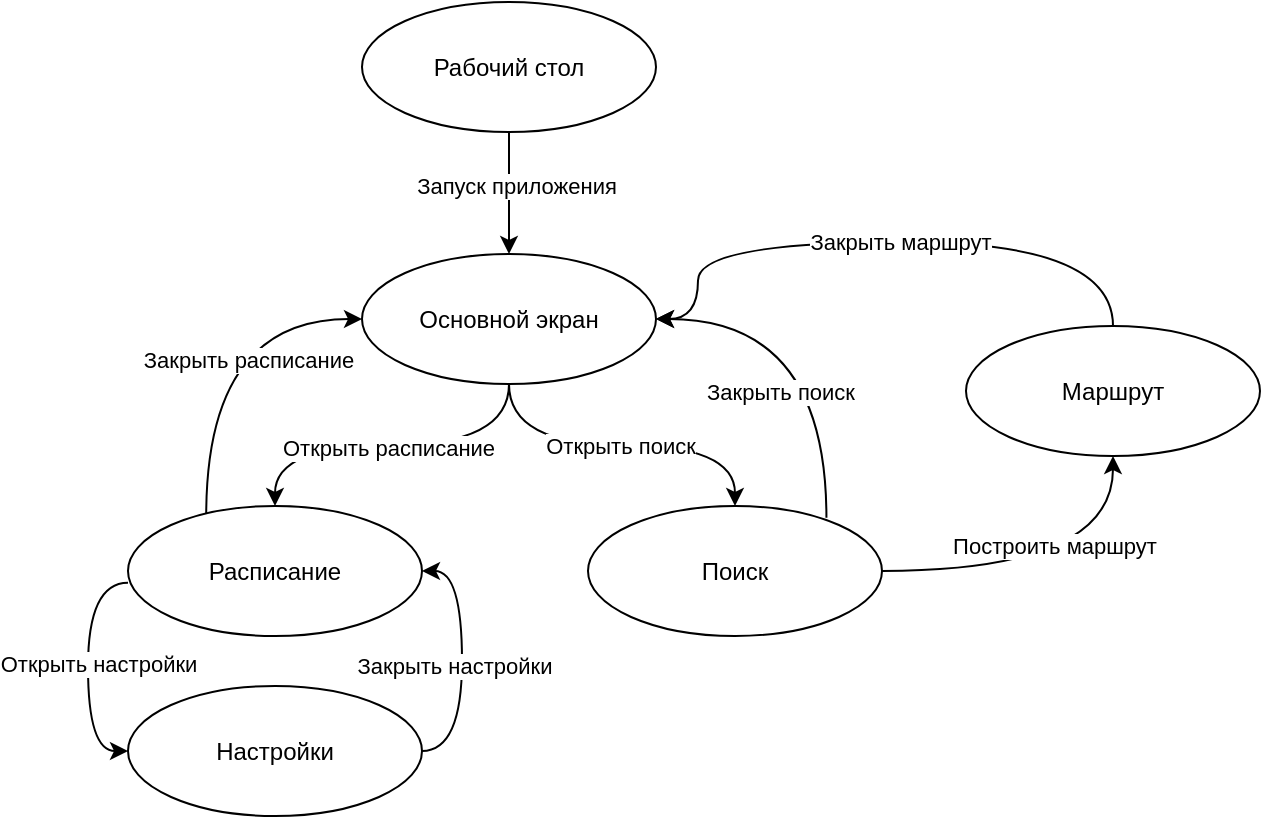 <mxfile version="15.7.0" type="github"><diagram id="KeS_OjqeaENXUbARjMIz" name="Page-1"><mxGraphModel dx="1128" dy="751" grid="0" gridSize="10" guides="1" tooltips="1" connect="1" arrows="1" fold="1" page="0" pageScale="1" pageWidth="827" pageHeight="1169" math="0" shadow="0"><root><mxCell id="0"/><mxCell id="1" parent="0"/><mxCell id="-5Zmq2Uk0vWtne-exld7-2" style="edgeStyle=orthogonalEdgeStyle;rounded=0;orthogonalLoop=1;jettySize=auto;html=1;entryX=0.5;entryY=0;entryDx=0;entryDy=0;" edge="1" parent="1" source="-5Zmq2Uk0vWtne-exld7-1" target="-5Zmq2Uk0vWtne-exld7-3"><mxGeometry relative="1" as="geometry"><mxPoint x="267.5" y="360.667" as="targetPoint"/></mxGeometry></mxCell><mxCell id="-5Zmq2Uk0vWtne-exld7-4" value="Запуск приложения" style="edgeLabel;html=1;align=center;verticalAlign=middle;resizable=0;points=[];" vertex="1" connectable="0" parent="-5Zmq2Uk0vWtne-exld7-2"><mxGeometry x="-0.125" y="-1" relative="1" as="geometry"><mxPoint x="4" as="offset"/></mxGeometry></mxCell><mxCell id="-5Zmq2Uk0vWtne-exld7-1" value="Рабочий стол" style="ellipse;whiteSpace=wrap;html=1;" vertex="1" parent="1"><mxGeometry x="194" y="232" width="147" height="65" as="geometry"/></mxCell><mxCell id="-5Zmq2Uk0vWtne-exld7-5" style="rounded=0;orthogonalLoop=1;jettySize=auto;html=1;entryX=0.5;entryY=0;entryDx=0;entryDy=0;edgeStyle=orthogonalEdgeStyle;curved=1;exitX=0.5;exitY=1;exitDx=0;exitDy=0;" edge="1" parent="1" source="-5Zmq2Uk0vWtne-exld7-3" target="-5Zmq2Uk0vWtne-exld7-6"><mxGeometry relative="1" as="geometry"><mxPoint x="153" y="447" as="targetPoint"/></mxGeometry></mxCell><mxCell id="-5Zmq2Uk0vWtne-exld7-9" value="Открыть расписание" style="edgeLabel;html=1;align=center;verticalAlign=middle;resizable=0;points=[];" vertex="1" connectable="0" parent="-5Zmq2Uk0vWtne-exld7-5"><mxGeometry x="0.231" y="1" relative="1" as="geometry"><mxPoint x="18" as="offset"/></mxGeometry></mxCell><mxCell id="-5Zmq2Uk0vWtne-exld7-14" style="edgeStyle=orthogonalEdgeStyle;curved=1;rounded=0;orthogonalLoop=1;jettySize=auto;html=1;entryX=0.5;entryY=0;entryDx=0;entryDy=0;" edge="1" parent="1" source="-5Zmq2Uk0vWtne-exld7-3" target="-5Zmq2Uk0vWtne-exld7-7"><mxGeometry relative="1" as="geometry"/></mxCell><mxCell id="-5Zmq2Uk0vWtne-exld7-15" value="Открыть поиск" style="edgeLabel;html=1;align=center;verticalAlign=middle;resizable=0;points=[];" vertex="1" connectable="0" parent="-5Zmq2Uk0vWtne-exld7-14"><mxGeometry x="-0.091" y="-14" relative="1" as="geometry"><mxPoint x="7" y="-14" as="offset"/></mxGeometry></mxCell><mxCell id="-5Zmq2Uk0vWtne-exld7-3" value="Основной экран" style="ellipse;whiteSpace=wrap;html=1;" vertex="1" parent="1"><mxGeometry x="194" y="358" width="147" height="65" as="geometry"/></mxCell><mxCell id="-5Zmq2Uk0vWtne-exld7-12" style="edgeStyle=orthogonalEdgeStyle;curved=1;rounded=0;orthogonalLoop=1;jettySize=auto;html=1;entryX=0;entryY=0.5;entryDx=0;entryDy=0;exitX=0.266;exitY=0.077;exitDx=0;exitDy=0;exitPerimeter=0;" edge="1" parent="1" source="-5Zmq2Uk0vWtne-exld7-6" target="-5Zmq2Uk0vWtne-exld7-3"><mxGeometry relative="1" as="geometry"/></mxCell><mxCell id="-5Zmq2Uk0vWtne-exld7-13" value="Закрыть расписание" style="edgeLabel;html=1;align=center;verticalAlign=middle;resizable=0;points=[];" vertex="1" connectable="0" parent="-5Zmq2Uk0vWtne-exld7-12"><mxGeometry x="0.199" y="2" relative="1" as="geometry"><mxPoint x="13" y="22" as="offset"/></mxGeometry></mxCell><mxCell id="-5Zmq2Uk0vWtne-exld7-27" style="edgeStyle=orthogonalEdgeStyle;curved=1;rounded=0;orthogonalLoop=1;jettySize=auto;html=1;exitX=0;exitY=0.59;exitDx=0;exitDy=0;entryX=0;entryY=0.5;entryDx=0;entryDy=0;exitPerimeter=0;" edge="1" parent="1" source="-5Zmq2Uk0vWtne-exld7-6" target="-5Zmq2Uk0vWtne-exld7-26"><mxGeometry relative="1" as="geometry"/></mxCell><mxCell id="-5Zmq2Uk0vWtne-exld7-28" value="Открыть настройки" style="edgeLabel;html=1;align=center;verticalAlign=middle;resizable=0;points=[];" vertex="1" connectable="0" parent="-5Zmq2Uk0vWtne-exld7-27"><mxGeometry x="-0.455" y="5" relative="1" as="geometry"><mxPoint y="26" as="offset"/></mxGeometry></mxCell><mxCell id="-5Zmq2Uk0vWtne-exld7-6" value="Расписание" style="ellipse;whiteSpace=wrap;html=1;" vertex="1" parent="1"><mxGeometry x="77" y="484" width="147" height="65" as="geometry"/></mxCell><mxCell id="-5Zmq2Uk0vWtne-exld7-18" style="edgeStyle=orthogonalEdgeStyle;curved=1;rounded=0;orthogonalLoop=1;jettySize=auto;html=1;entryX=1;entryY=0.5;entryDx=0;entryDy=0;exitX=0.811;exitY=0.09;exitDx=0;exitDy=0;exitPerimeter=0;" edge="1" parent="1" source="-5Zmq2Uk0vWtne-exld7-7" target="-5Zmq2Uk0vWtne-exld7-3"><mxGeometry relative="1" as="geometry"/></mxCell><mxCell id="-5Zmq2Uk0vWtne-exld7-19" value="Закрыть поиск" style="edgeLabel;html=1;align=center;verticalAlign=middle;resizable=0;points=[];" vertex="1" connectable="0" parent="-5Zmq2Uk0vWtne-exld7-18"><mxGeometry x="-0.229" y="22" relative="1" as="geometry"><mxPoint x="-1" y="8" as="offset"/></mxGeometry></mxCell><mxCell id="-5Zmq2Uk0vWtne-exld7-21" style="edgeStyle=orthogonalEdgeStyle;curved=1;rounded=0;orthogonalLoop=1;jettySize=auto;html=1;" edge="1" parent="1" source="-5Zmq2Uk0vWtne-exld7-7" target="-5Zmq2Uk0vWtne-exld7-20"><mxGeometry relative="1" as="geometry"/></mxCell><mxCell id="-5Zmq2Uk0vWtne-exld7-22" value="Построить маршрут" style="edgeLabel;html=1;align=center;verticalAlign=middle;resizable=0;points=[];" vertex="1" connectable="0" parent="-5Zmq2Uk0vWtne-exld7-21"><mxGeometry x="0.225" y="11" relative="1" as="geometry"><mxPoint x="-20" y="-2" as="offset"/></mxGeometry></mxCell><mxCell id="-5Zmq2Uk0vWtne-exld7-7" value="Поиск" style="ellipse;whiteSpace=wrap;html=1;" vertex="1" parent="1"><mxGeometry x="307" y="484" width="147" height="65" as="geometry"/></mxCell><mxCell id="-5Zmq2Uk0vWtne-exld7-24" style="edgeStyle=orthogonalEdgeStyle;curved=1;rounded=0;orthogonalLoop=1;jettySize=auto;html=1;entryX=1;entryY=0.5;entryDx=0;entryDy=0;exitX=0.5;exitY=0;exitDx=0;exitDy=0;" edge="1" parent="1" source="-5Zmq2Uk0vWtne-exld7-20" target="-5Zmq2Uk0vWtne-exld7-3"><mxGeometry relative="1" as="geometry"><mxPoint x="550.333" y="308.167" as="targetPoint"/><Array as="points"><mxPoint x="570" y="352"/><mxPoint x="362" y="352"/><mxPoint x="362" y="391"/></Array></mxGeometry></mxCell><mxCell id="-5Zmq2Uk0vWtne-exld7-25" value="Закрыть маршрут" style="edgeLabel;html=1;align=center;verticalAlign=middle;resizable=0;points=[];" vertex="1" connectable="0" parent="-5Zmq2Uk0vWtne-exld7-24"><mxGeometry x="-0.381" y="4" relative="1" as="geometry"><mxPoint x="-53" y="-4" as="offset"/></mxGeometry></mxCell><mxCell id="-5Zmq2Uk0vWtne-exld7-20" value="Маршрут" style="ellipse;whiteSpace=wrap;html=1;" vertex="1" parent="1"><mxGeometry x="496" y="394" width="147" height="65" as="geometry"/></mxCell><mxCell id="-5Zmq2Uk0vWtne-exld7-29" style="edgeStyle=orthogonalEdgeStyle;curved=1;rounded=0;orthogonalLoop=1;jettySize=auto;html=1;entryX=1;entryY=0.5;entryDx=0;entryDy=0;exitX=1;exitY=0.5;exitDx=0;exitDy=0;" edge="1" parent="1" source="-5Zmq2Uk0vWtne-exld7-26" target="-5Zmq2Uk0vWtne-exld7-6"><mxGeometry relative="1" as="geometry"/></mxCell><mxCell id="-5Zmq2Uk0vWtne-exld7-30" value="Закрыть настройки" style="edgeLabel;html=1;align=center;verticalAlign=middle;resizable=0;points=[];" vertex="1" connectable="0" parent="-5Zmq2Uk0vWtne-exld7-29"><mxGeometry x="-0.032" y="7" relative="1" as="geometry"><mxPoint x="3" as="offset"/></mxGeometry></mxCell><mxCell id="-5Zmq2Uk0vWtne-exld7-26" value="Настройки" style="ellipse;whiteSpace=wrap;html=1;" vertex="1" parent="1"><mxGeometry x="77" y="574" width="147" height="65" as="geometry"/></mxCell></root></mxGraphModel></diagram></mxfile>